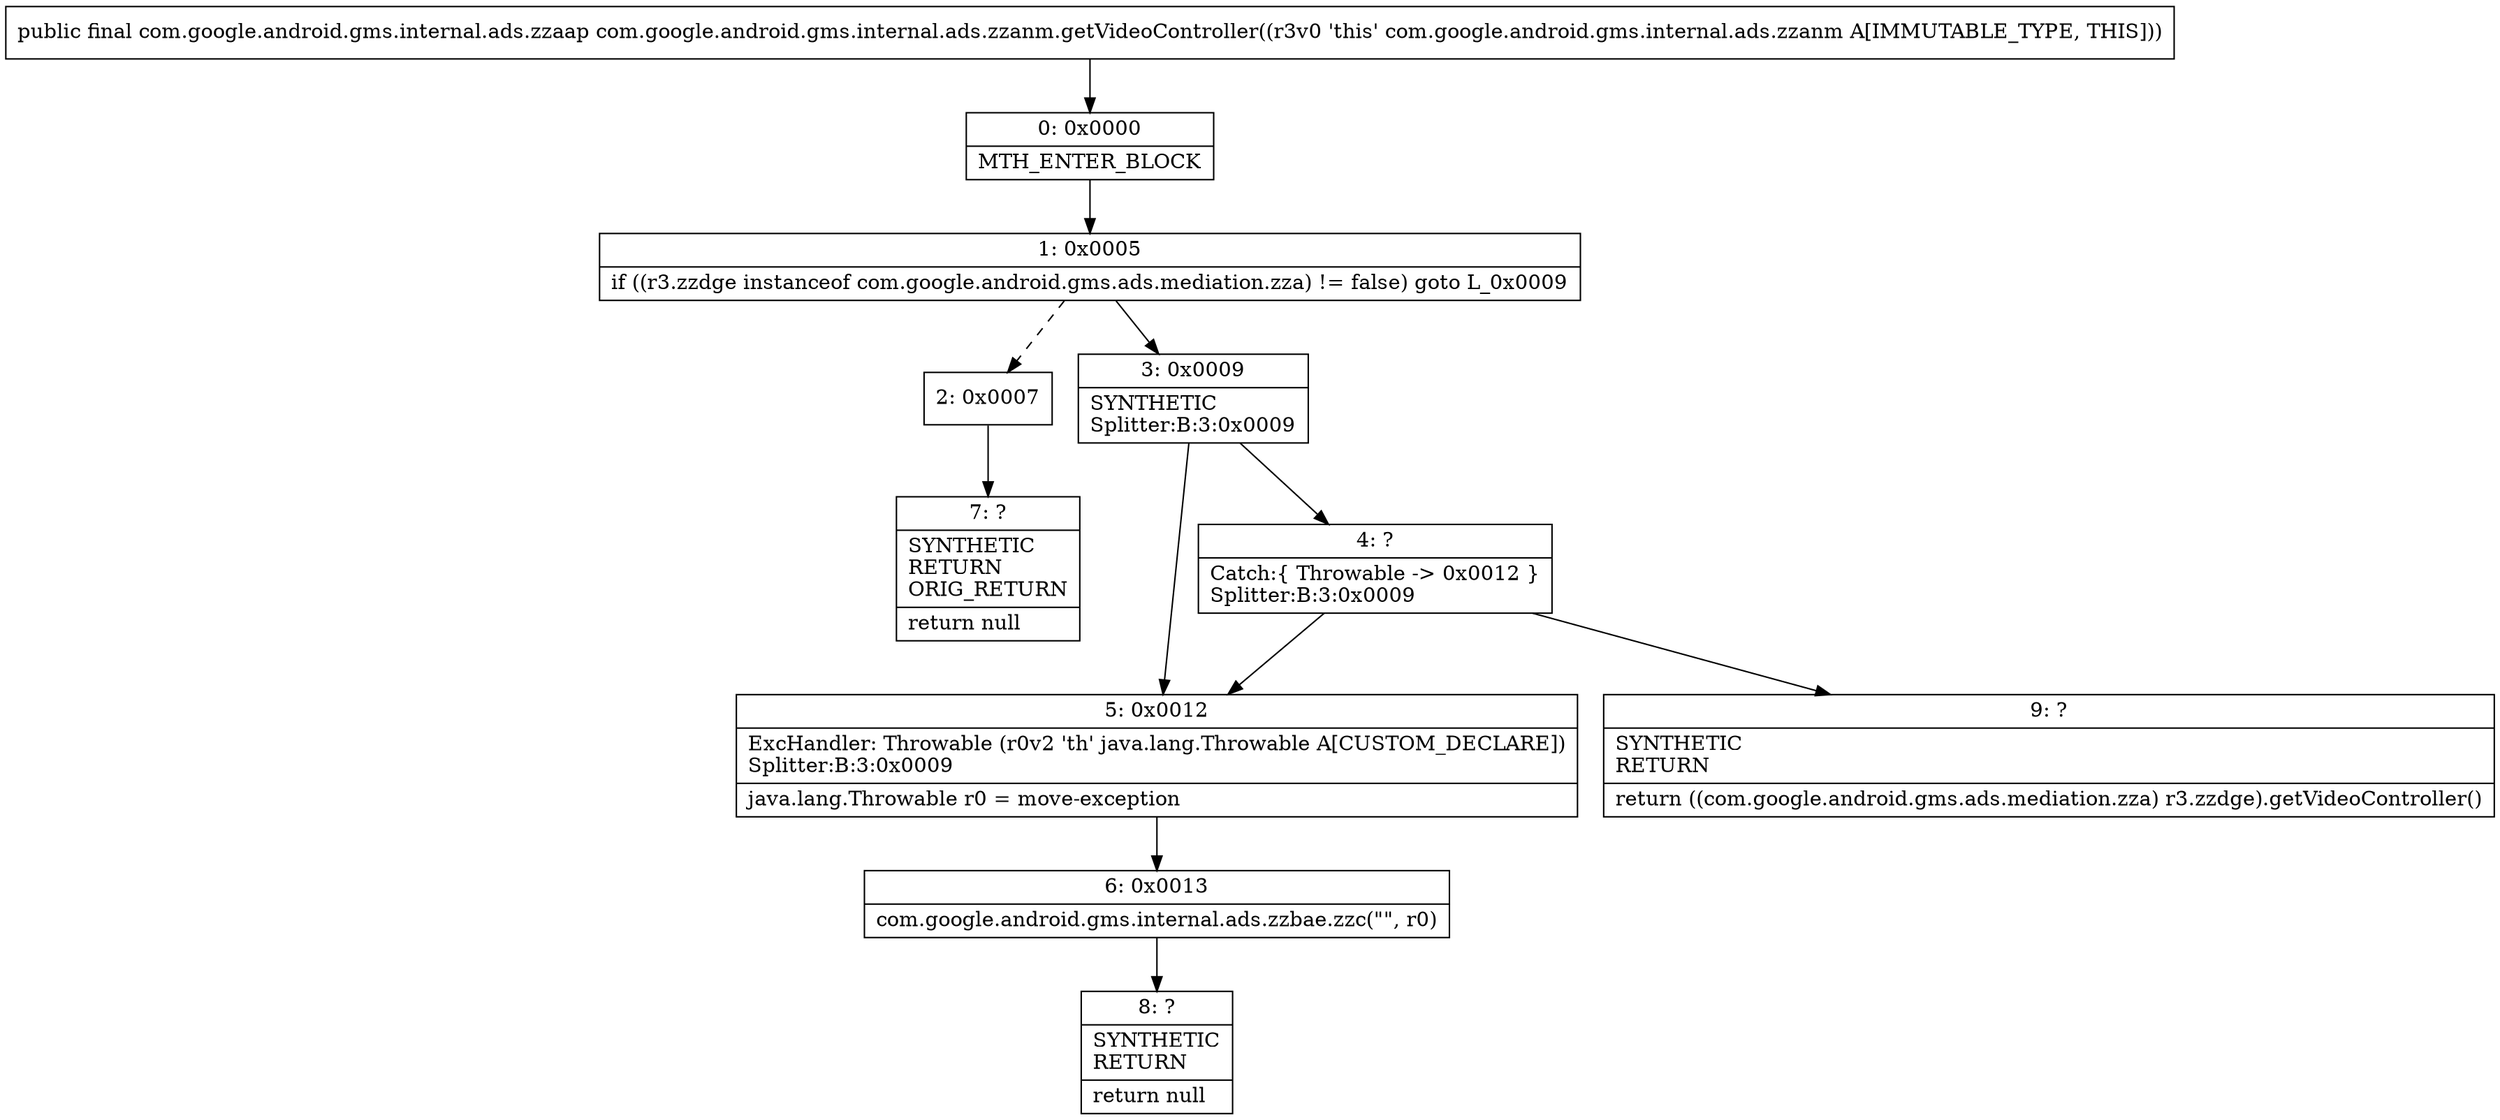 digraph "CFG forcom.google.android.gms.internal.ads.zzanm.getVideoController()Lcom\/google\/android\/gms\/internal\/ads\/zzaap;" {
Node_0 [shape=record,label="{0\:\ 0x0000|MTH_ENTER_BLOCK\l}"];
Node_1 [shape=record,label="{1\:\ 0x0005|if ((r3.zzdge instanceof com.google.android.gms.ads.mediation.zza) != false) goto L_0x0009\l}"];
Node_2 [shape=record,label="{2\:\ 0x0007}"];
Node_3 [shape=record,label="{3\:\ 0x0009|SYNTHETIC\lSplitter:B:3:0x0009\l}"];
Node_4 [shape=record,label="{4\:\ ?|Catch:\{ Throwable \-\> 0x0012 \}\lSplitter:B:3:0x0009\l}"];
Node_5 [shape=record,label="{5\:\ 0x0012|ExcHandler: Throwable (r0v2 'th' java.lang.Throwable A[CUSTOM_DECLARE])\lSplitter:B:3:0x0009\l|java.lang.Throwable r0 = move\-exception\l}"];
Node_6 [shape=record,label="{6\:\ 0x0013|com.google.android.gms.internal.ads.zzbae.zzc(\"\", r0)\l}"];
Node_7 [shape=record,label="{7\:\ ?|SYNTHETIC\lRETURN\lORIG_RETURN\l|return null\l}"];
Node_8 [shape=record,label="{8\:\ ?|SYNTHETIC\lRETURN\l|return null\l}"];
Node_9 [shape=record,label="{9\:\ ?|SYNTHETIC\lRETURN\l|return ((com.google.android.gms.ads.mediation.zza) r3.zzdge).getVideoController()\l}"];
MethodNode[shape=record,label="{public final com.google.android.gms.internal.ads.zzaap com.google.android.gms.internal.ads.zzanm.getVideoController((r3v0 'this' com.google.android.gms.internal.ads.zzanm A[IMMUTABLE_TYPE, THIS])) }"];
MethodNode -> Node_0;
Node_0 -> Node_1;
Node_1 -> Node_2[style=dashed];
Node_1 -> Node_3;
Node_2 -> Node_7;
Node_3 -> Node_4;
Node_3 -> Node_5;
Node_4 -> Node_5;
Node_4 -> Node_9;
Node_5 -> Node_6;
Node_6 -> Node_8;
}

